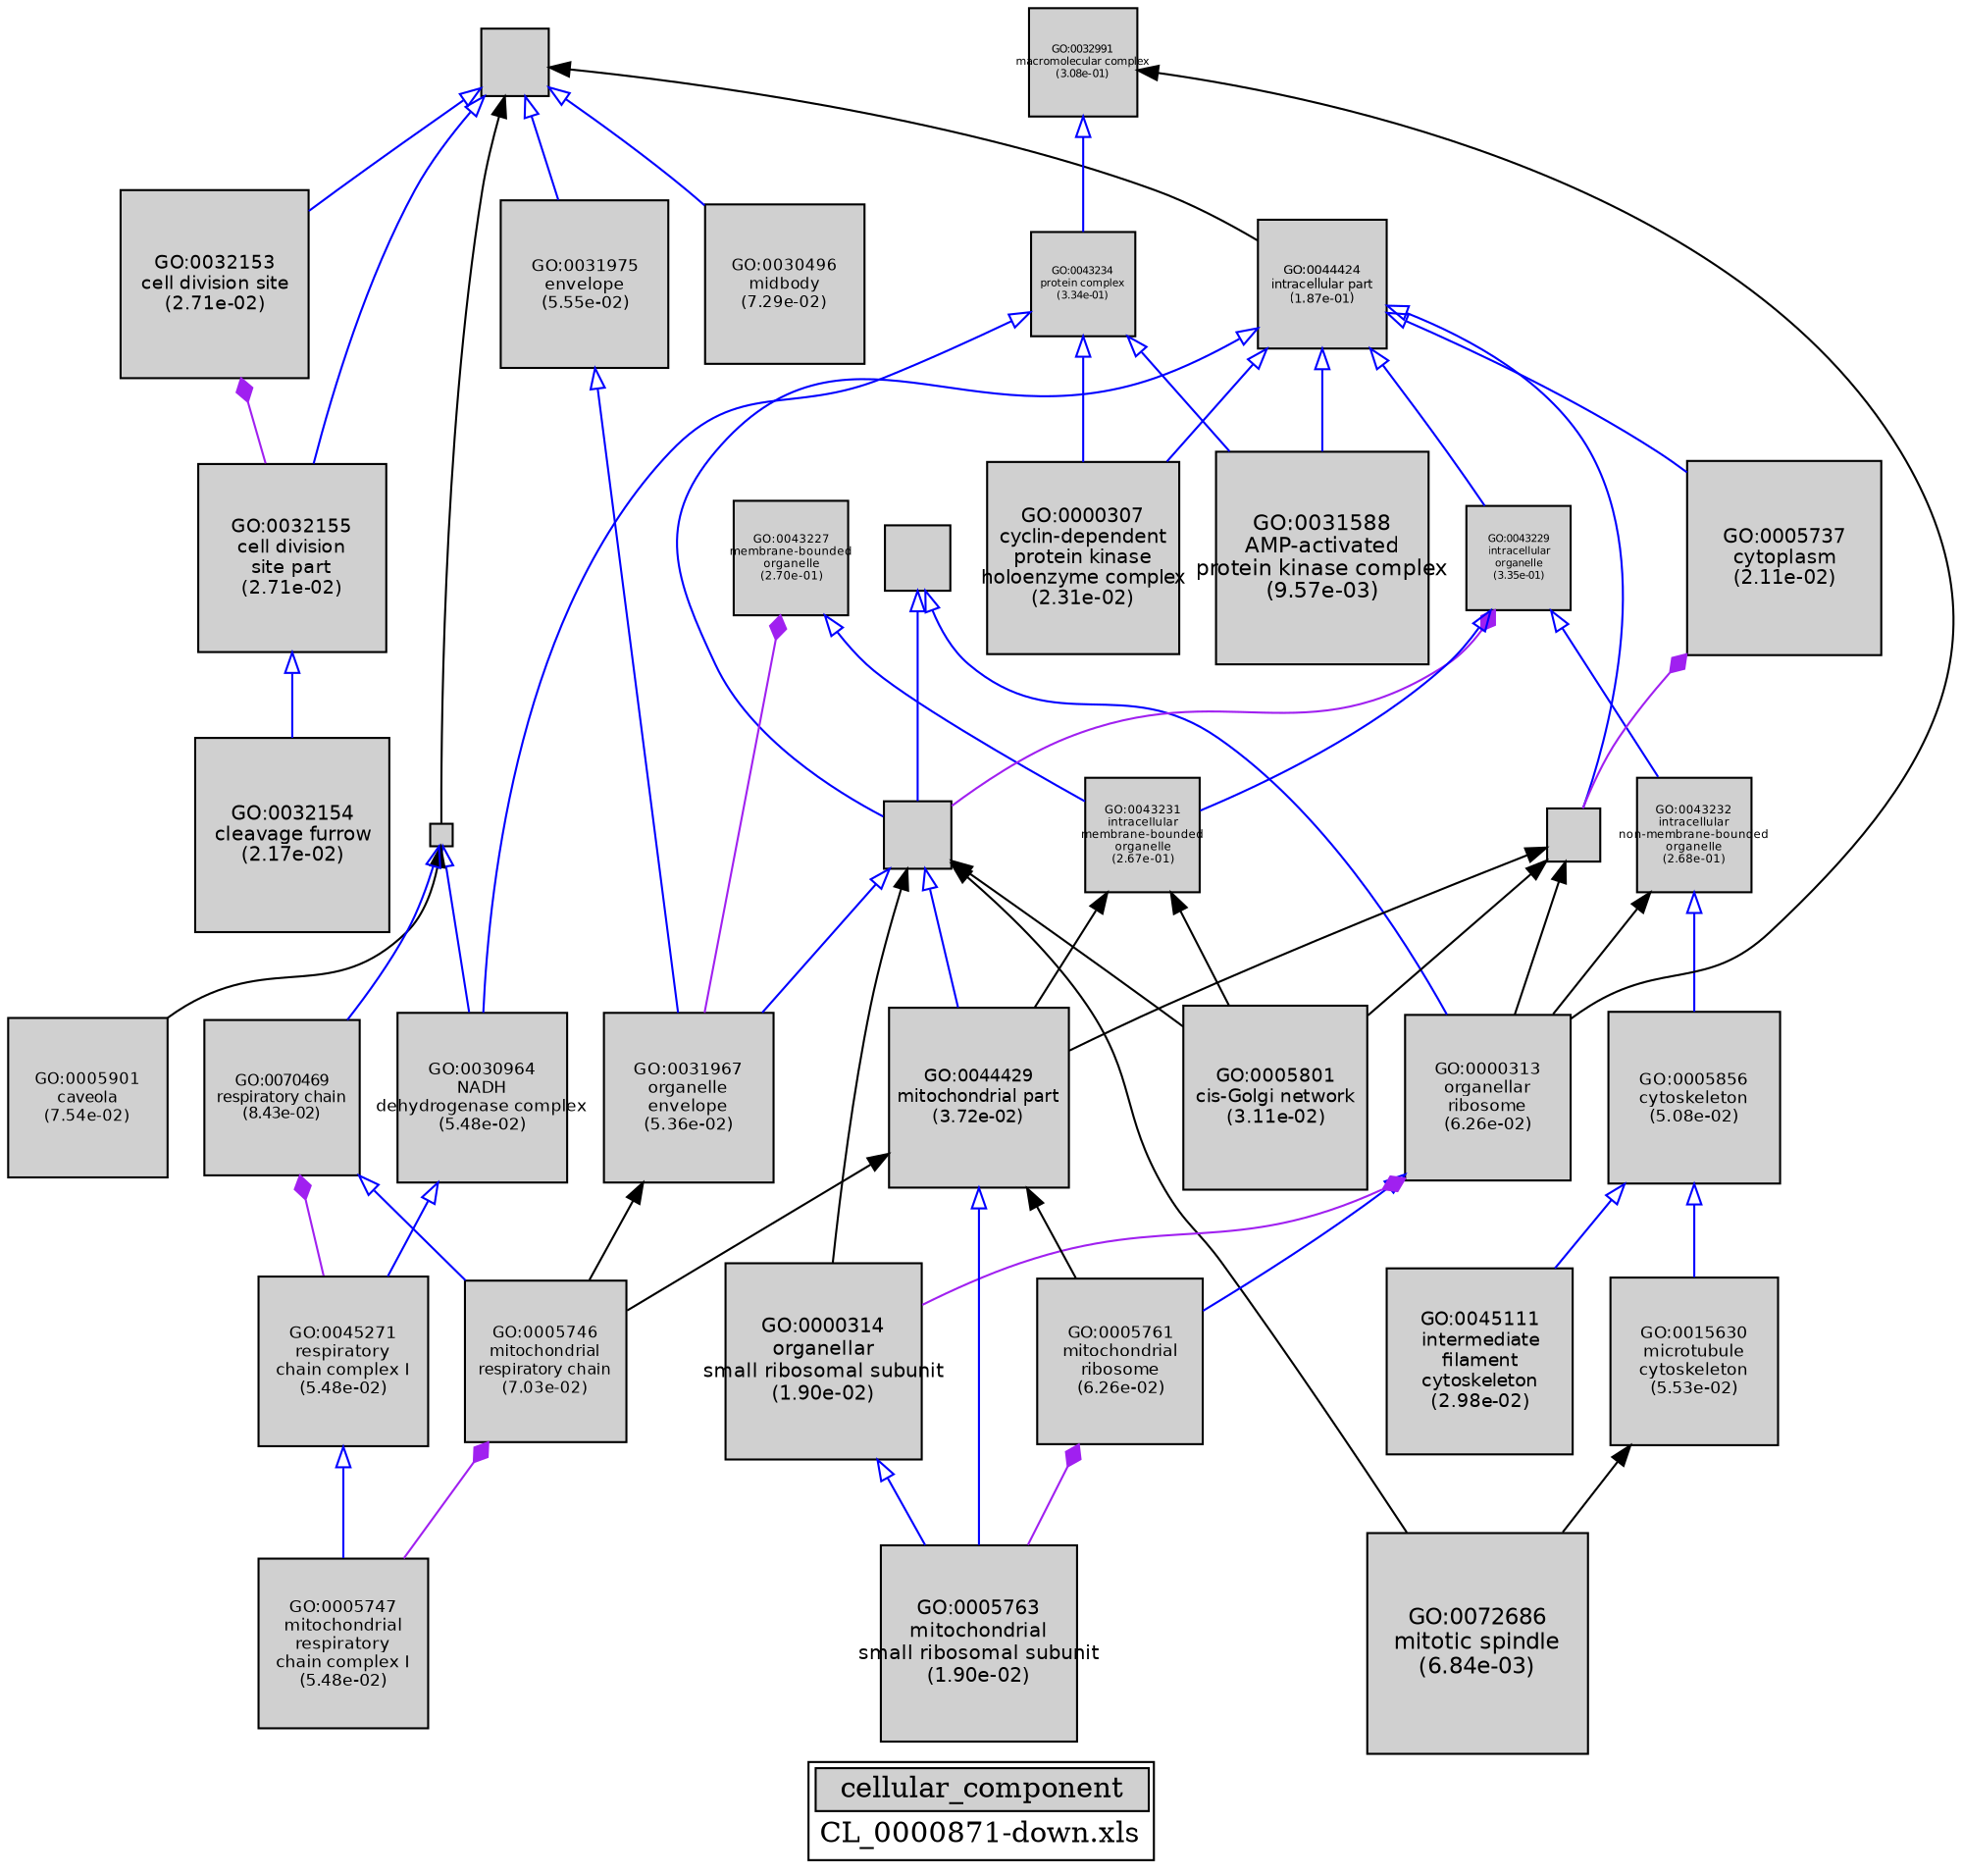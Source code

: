 digraph "cellular_component" {
graph [ bgcolor = "#FFFFFF", label = <<TABLE COLOR="black" BGCOLOR="white"><TR><TD COLSPAN="2" BGCOLOR="#D0D0D0"><FONT COLOR="black">cellular_component</FONT></TD></TR><TR><TD BORDER="0">CL_0000871-down.xls</TD></TR></TABLE>> ];
node [ fontname = "Helvetica" ];

subgraph "nodes" {

node [ style = "filled", fixedsize = "true", width = 1, shape = "box", fontsize = 9, fillcolor = "#D0D0D0", fontcolor = "black", color = "black" ];

"GO:0045111" [ URL = "#GO:0045111", label = <<TABLE BORDER="0"><TR><TD>GO:0045111<BR/>intermediate<BR/>filament<BR/>cytoskeleton<BR/>(2.98e-02)</TD></TR></TABLE>>, width = 1.26042449551, shape = "box", fontsize = 9.07505636771, height = 1.26042449551 ];
"GO:0005801" [ URL = "#GO:0005801", label = <<TABLE BORDER="0"><TR><TD>GO:0005801<BR/>cis-Golgi network<BR/>(3.11e-02)</TD></TR></TABLE>>, width = 1.25279147897, shape = "box", fontsize = 9.02009864858, height = 1.25279147897 ];
"GO:0045271" [ URL = "#GO:0045271", label = <<TABLE BORDER="0"><TR><TD>GO:0045271<BR/>respiratory<BR/>chain complex I<BR/>(5.48e-02)</TD></TR></TABLE>>, width = 1.14672253803, shape = "box", fontsize = 8.25640227381, height = 1.14672253803 ];
"GO:0044464" [ URL = "#GO:0044464", label = "", width = 0.461634804677, shape = "box", height = 0.461634804677 ];
"GO:0032153" [ URL = "#GO:0032153", label = <<TABLE BORDER="0"><TR><TD>GO:0032153<BR/>cell division site<BR/>(2.71e-02)</TD></TR></TABLE>>, width = 1.27726840695, shape = "box", fontsize = 9.19633253003, height = 1.27726840695 ];
"GO:0031975" [ URL = "#GO:0031975", label = <<TABLE BORDER="0"><TR><TD>GO:0031975<BR/>envelope<BR/>(5.55e-02)</TD></TR></TABLE>>, width = 1.14431751745, shape = "box", fontsize = 8.23908612565, height = 1.14431751745 ];
"GO:0044422" [ URL = "#GO:0044422", label = "", width = 0.444281640835, shape = "box", height = 0.444281640835 ];
"GO:0030964" [ URL = "#GO:0030964", label = <<TABLE BORDER="0"><TR><TD>GO:0030964<BR/>NADH<BR/>dehydrogenase complex<BR/>(5.48e-02)</TD></TR></TABLE>>, width = 1.14672253803, shape = "box", fontsize = 8.25640227381, height = 1.14672253803 ];
"GO:0005761" [ URL = "#GO:0005761", label = <<TABLE BORDER="0"><TR><TD>GO:0005761<BR/>mitochondrial<BR/>ribosome<BR/>(6.26e-02)</TD></TR></TABLE>>, width = 1.12042382757, shape = "box", fontsize = 8.06705155847, height = 1.12042382757 ];
"GO:0044446" [ URL = "#GO:0044446", label = "", width = 0.459540186303, shape = "box", height = 0.459540186303 ];
"GO:0031967" [ URL = "#GO:0031967", label = <<TABLE BORDER="0"><TR><TD>GO:0031967<BR/>organelle<BR/>envelope<BR/>(5.36e-02)</TD></TR></TABLE>>, width = 1.15109807539, shape = "box", fontsize = 8.2879061428, height = 1.15109807539 ];
"GO:0043232" [ URL = "#GO:0043232", label = <<TABLE BORDER="0"><TR><TD>GO:0043232<BR/>intracellular<BR/>non-membrane-bounded<BR/>organelle<BR/>(2.68e-01)</TD></TR></TABLE>>, width = 0.775719493154, shape = "box", fontsize = 5.58518035071, height = 0.775719493154 ];
"GO:0044425" [ URL = "#GO:0044425", label = "", width = 0.146971517175, shape = "box", height = 0.146971517175 ];
"GO:0000307" [ URL = "#GO:0000307", label = <<TABLE BORDER="0"><TR><TD>GO:0000307<BR/>cyclin-dependent<BR/>protein kinase<BR/>holoenzyme complex<BR/>(2.31e-02)</TD></TR></TABLE>>, width = 1.30520844205, shape = "box", fontsize = 9.39750078278, height = 1.30520844205 ];
"GO:0015630" [ URL = "#GO:0015630", label = <<TABLE BORDER="0"><TR><TD>GO:0015630<BR/>microtubule<BR/>cytoskeleton<BR/>(5.53e-02)</TD></TR></TABLE>>, width = 1.14506708486, shape = "box", fontsize = 8.24448301099, height = 1.14506708486 ];
"GO:0032154" [ URL = "#GO:0032154", label = <<TABLE BORDER="0"><TR><TD>GO:0032154<BR/>cleavage furrow<BR/>(2.17e-02)</TD></TR></TABLE>>, width = 1.31549222964, shape = "box", fontsize = 9.47154405338, height = 1.31549222964 ];
"GO:0000313" [ URL = "#GO:0000313", label = <<TABLE BORDER="0"><TR><TD>GO:0000313<BR/>organellar<BR/>ribosome<BR/>(6.26e-02)</TD></TR></TABLE>>, width = 1.12042382757, shape = "box", fontsize = 8.06705155847, height = 1.12042382757 ];
"GO:0005901" [ URL = "#GO:0005901", label = <<TABLE BORDER="0"><TR><TD>GO:0005901<BR/>caveola<BR/>(7.54e-02)</TD></TR></TABLE>>, width = 1.08239439308, shape = "box", fontsize = 7.7932396302, height = 1.08239439308 ];
"GO:0005747" [ URL = "#GO:0005747", label = <<TABLE BORDER="0"><TR><TD>GO:0005747<BR/>mitochondrial<BR/>respiratory<BR/>chain complex I<BR/>(5.48e-02)</TD></TR></TABLE>>, width = 1.14672253803, shape = "box", fontsize = 8.25640227381, height = 1.14672253803 ];
"GO:0070469" [ URL = "#GO:0070469", label = <<TABLE BORDER="0"><TR><TD>GO:0070469<BR/>respiratory chain<BR/>(8.43e-02)</TD></TR></TABLE>>, width = 1.05903864562, shape = "box", fontsize = 7.62507824844, height = 1.05903864562 ];
"GO:0044424" [ URL = "#GO:0044424", label = <<TABLE BORDER="0"><TR><TD>GO:0044424<BR/>intracellular part<BR/>(1.87e-01)</TD></TR></TABLE>>, width = 0.873327674892, shape = "box", fontsize = 6.28795925922, height = 0.873327674892 ];
"GO:0044444" [ URL = "#GO:0044444", label = "", width = 0.367356419546, shape = "box", height = 0.367356419546 ];
"GO:0005746" [ URL = "#GO:0005746", label = <<TABLE BORDER="0"><TR><TD>GO:0005746<BR/>mitochondrial<BR/>respiratory chain<BR/>(7.03e-02)</TD></TR></TABLE>>, width = 1.09686313648, shape = "box", fontsize = 7.89741458266, height = 1.09686313648 ];
"GO:0032991" [ URL = "#GO:0032991", label = <<TABLE BORDER="0"><TR><TD>GO:0032991<BR/>macromolecular complex<BR/>(3.08e-01)</TD></TR></TABLE>>, width = 0.734507320724, shape = "box", fontsize = 5.28845270921, height = 0.734507320724 ];
"GO:0043234" [ URL = "#GO:0043234", label = <<TABLE BORDER="0"><TR><TD>GO:0043234<BR/>protein complex<BR/>(3.34e-01)</TD></TR></TABLE>>, width = 0.709380504882, shape = "box", fontsize = 5.10753963515, height = 0.709380504882 ];
"GO:0030496" [ URL = "#GO:0030496", label = <<TABLE BORDER="0"><TR><TD>GO:0030496<BR/>midbody<BR/>(7.29e-02)</TD></TR></TABLE>>, width = 1.08951639244, shape = "box", fontsize = 7.84451802553, height = 1.08951639244 ];
"GO:0043227" [ URL = "#GO:0043227", label = <<TABLE BORDER="0"><TR><TD>GO:0043227<BR/>membrane-bounded<BR/>organelle<BR/>(2.70e-01)</TD></TR></TABLE>>, width = 0.77343450628, shape = "box", fontsize = 5.56872844521, height = 0.77343450628 ];
"GO:0005856" [ URL = "#GO:0005856", label = <<TABLE BORDER="0"><TR><TD>GO:0005856<BR/>cytoskeleton<BR/>(5.08e-02)</TD></TR></TABLE>>, width = 1.16170755089, shape = "box", fontsize = 8.36429436638, height = 1.16170755089 ];
"GO:0032155" [ URL = "#GO:0032155", label = <<TABLE BORDER="0"><TR><TD>GO:0032155<BR/>cell division<BR/>site part<BR/>(2.71e-02)</TD></TR></TABLE>>, width = 1.27726840695, shape = "box", fontsize = 9.19633253003, height = 1.27726840695 ];
"GO:0072686" [ URL = "#GO:0072686", label = <<TABLE BORDER="0"><TR><TD>GO:0072686<BR/>mitotic spindle<BR/>(6.84e-03)</TD></TR></TABLE>>, width = 1.5, shape = "box", fontsize = 10.8, height = 1.5 ];
"GO:0043229" [ URL = "#GO:0043229", label = <<TABLE BORDER="0"><TR><TD>GO:0043229<BR/>intracellular<BR/>organelle<BR/>(3.35e-01)</TD></TR></TABLE>>, width = 0.707854257713, shape = "box", fontsize = 5.09655065554, height = 0.707854257713 ];
"GO:0043231" [ URL = "#GO:0043231", label = <<TABLE BORDER="0"><TR><TD>GO:0043231<BR/>intracellular<BR/>membrane-bounded<BR/>organelle<BR/>(2.67e-01)</TD></TR></TABLE>>, width = 0.776801824208, shape = "box", fontsize = 5.59297313429, height = 0.776801824208 ];
"GO:0044429" [ URL = "#GO:0044429", label = <<TABLE BORDER="0"><TR><TD>GO:0044429<BR/>mitochondrial part<BR/>(3.72e-02)</TD></TR></TABLE>>, width = 1.22018476785, shape = "box", fontsize = 8.78533032851, height = 1.22018476785 ];
"GO:0005763" [ URL = "#GO:0005763", label = <<TABLE BORDER="0"><TR><TD>GO:0005763<BR/>mitochondrial<BR/>small ribosomal subunit<BR/>(1.90e-02)</TD></TR></TABLE>>, width = 1.33788663234, shape = "box", fontsize = 9.63278375288, height = 1.33788663234 ];
"GO:0005737" [ URL = "#GO:0005737", label = <<TABLE BORDER="0"><TR><TD>GO:0005737<BR/>cytoplasm<BR/>(2.11e-02)</TD></TR></TABLE>>, width = 1.32087905736, shape = "box", fontsize = 9.51032921297, height = 1.32087905736 ];
"GO:0000314" [ URL = "#GO:0000314", label = <<TABLE BORDER="0"><TR><TD>GO:0000314<BR/>organellar<BR/>small ribosomal subunit<BR/>(1.90e-02)</TD></TR></TABLE>>, width = 1.33788663234, shape = "box", fontsize = 9.63278375288, height = 1.33788663234 ];
"GO:0031588" [ URL = "#GO:0031588", label = <<TABLE BORDER="0"><TR><TD>GO:0031588<BR/>AMP-activated<BR/>protein kinase complex<BR/>(9.57e-03)</TD></TR></TABLE>>, width = 1.44892358378, shape = "box", fontsize = 10.4322498032, height = 1.44892358378 ];
}
subgraph "edges" {


edge [ dir = "back", weight = 1 ];
subgraph "regulates" {


edge [ color = "cyan", arrowtail = "none" ];
subgraph "positive" {


edge [ color = "green", arrowtail = "vee" ];
}
subgraph "negative" {


edge [ color = "red", arrowtail = "tee" ];
}
}
subgraph "part_of" {


edge [ color = "purple", arrowtail = "diamond", weight = 2.5 ];
"GO:0032153" -> "GO:0032155";
"GO:0005761" -> "GO:0005763";
"GO:0000313" -> "GO:0000314";
"GO:0005746" -> "GO:0005747";
"GO:0070469" -> "GO:0045271";
"GO:0043227" -> "GO:0031967";
"GO:0043229" -> "GO:0044446";
"GO:0005737" -> "GO:0044444";
}
subgraph "is_a" {


edge [ color = "blue", arrowtail = "empty", weight = 5.0 ];
"GO:0043227" -> "GO:0043231";
"GO:0044425" -> "GO:0030964";
"GO:0043234" -> "GO:0031588";
"GO:0044429" -> "GO:0005763";
"GO:0044424" -> "GO:0005737";
"GO:0044446" -> "GO:0044429";
"GO:0044464" -> "GO:0031975";
"GO:0030964" -> "GO:0045271";
"GO:0044464" -> "GO:0032153";
"GO:0043229" -> "GO:0043232";
"GO:0044424" -> "GO:0000307";
"GO:0044464" -> "GO:0032155";
"GO:0005856" -> "GO:0015630";
"GO:0043229" -> "GO:0043231";
"GO:0043234" -> "GO:0030964";
"GO:0044424" -> "GO:0044444";
"GO:0043234" -> "GO:0000307";
"GO:0044464" -> "GO:0030496";
"GO:0044425" -> "GO:0070469";
"GO:0031975" -> "GO:0031967";
"GO:0032991" -> "GO:0043234";
"GO:0044446" -> "GO:0031967";
"GO:0000313" -> "GO:0005761";
"GO:0044424" -> "GO:0043229";
"GO:0032155" -> "GO:0032154";
"GO:0044422" -> "GO:0000313";
"GO:0045271" -> "GO:0005747";
"GO:0044424" -> "GO:0031588";
"GO:0005856" -> "GO:0045111";
"GO:0043232" -> "GO:0005856";
"GO:0070469" -> "GO:0005746";
"GO:0044424" -> "GO:0044446";
"GO:0044422" -> "GO:0044446";
"GO:0000314" -> "GO:0005763";
}
"GO:0015630" -> "GO:0072686";
"GO:0044444" -> "GO:0044429";
"GO:0043232" -> "GO:0000313";
"GO:0044446" -> "GO:0072686";
"GO:0044464" -> "GO:0044425";
"GO:0044429" -> "GO:0005761";
"GO:0044446" -> "GO:0000314";
"GO:0044464" -> "GO:0044424";
"GO:0044444" -> "GO:0000313";
"GO:0031967" -> "GO:0005746";
"GO:0032991" -> "GO:0000313";
"GO:0043231" -> "GO:0005801";
"GO:0044429" -> "GO:0005746";
"GO:0044444" -> "GO:0005801";
"GO:0044425" -> "GO:0005901";
"GO:0043231" -> "GO:0044429";
"GO:0044446" -> "GO:0005801";
}
}
